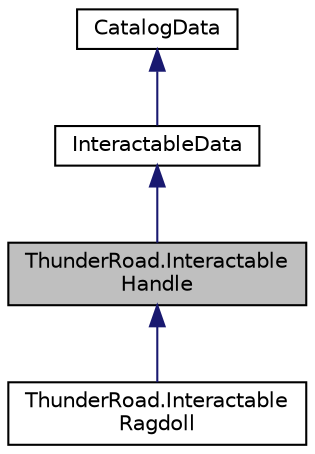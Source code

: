 digraph "ThunderRoad.InteractableHandle"
{
 // LATEX_PDF_SIZE
  edge [fontname="Helvetica",fontsize="10",labelfontname="Helvetica",labelfontsize="10"];
  node [fontname="Helvetica",fontsize="10",shape=record];
  Node1 [label="ThunderRoad.Interactable\lHandle",height=0.2,width=0.4,color="black", fillcolor="grey75", style="filled", fontcolor="black",tooltip="Class InteractableHandle. Implements the ThunderRoad.InteractableData"];
  Node2 -> Node1 [dir="back",color="midnightblue",fontsize="10",style="solid",fontname="Helvetica"];
  Node2 [label="InteractableData",height=0.2,width=0.4,color="black", fillcolor="white", style="filled",URL="$class_thunder_road_1_1_interactable_data.html",tooltip="Class InteractableData. Implements the ThunderRoad.CatalogData"];
  Node3 -> Node2 [dir="back",color="midnightblue",fontsize="10",style="solid",fontname="Helvetica"];
  Node3 [label="CatalogData",height=0.2,width=0.4,color="black", fillcolor="white", style="filled",URL="$class_thunder_road_1_1_catalog_data.html",tooltip="Class CatalogData."];
  Node1 -> Node4 [dir="back",color="midnightblue",fontsize="10",style="solid",fontname="Helvetica"];
  Node4 [label="ThunderRoad.Interactable\lRagdoll",height=0.2,width=0.4,color="black", fillcolor="white", style="filled",URL="$class_thunder_road_1_1_interactable_ragdoll.html",tooltip="Class InteractableRagdoll. Implements the ThunderRoad.InteractableHandle"];
}
